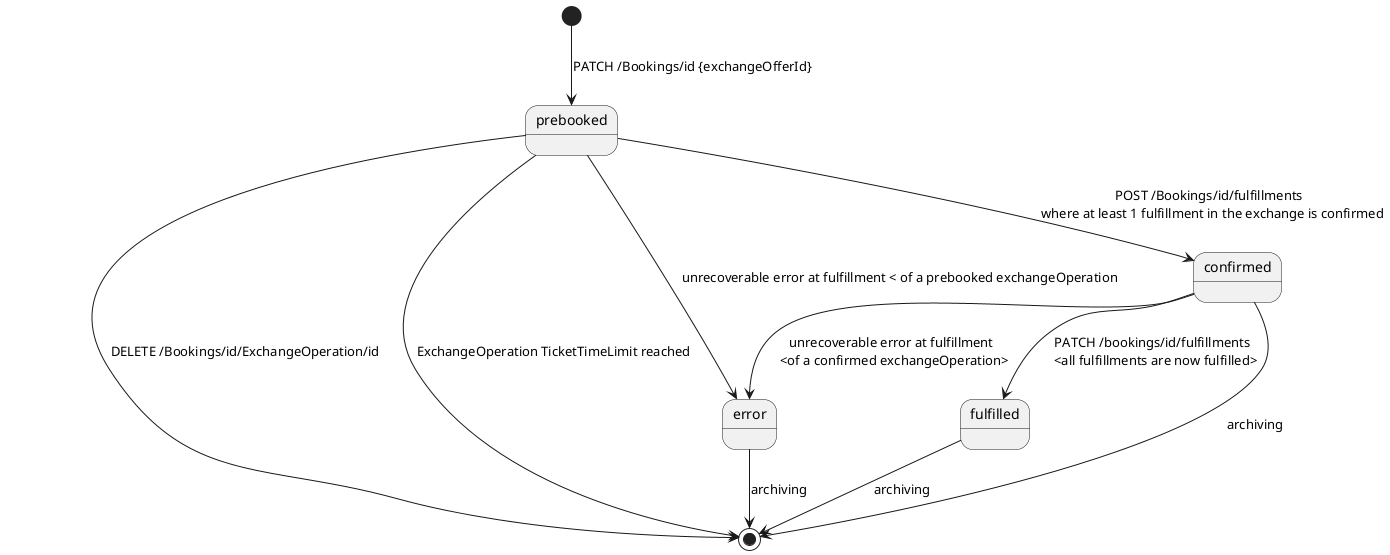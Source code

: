 @startuml
[*] --> prebooked: PATCH /Bookings/id {exchangeOfferId}
prebooked --> confirmed: POST /Bookings/id/fulfillments \n where at least 1 fulfillment in the exchange is confirmed
prebooked --> [*]: DELETE /Bookings/id/ExchangeOperation/id
prebooked --> [*]: ExchangeOperation TicketTimeLimit reached
prebooked --> error: unrecoverable error at fulfillment < of a prebooked exchangeOperation
confirmed --> fulfilled: PATCH /bookings/id/fulfillments \n <all fulfillments are now fulfilled>
confirmed --> error: unrecoverable error at fulfillment \n <of a confirmed exchangeOperation>
confirmed --> [*] : archiving
fulfilled --> [*] : archiving
error --> [*] : archiving
@enduml